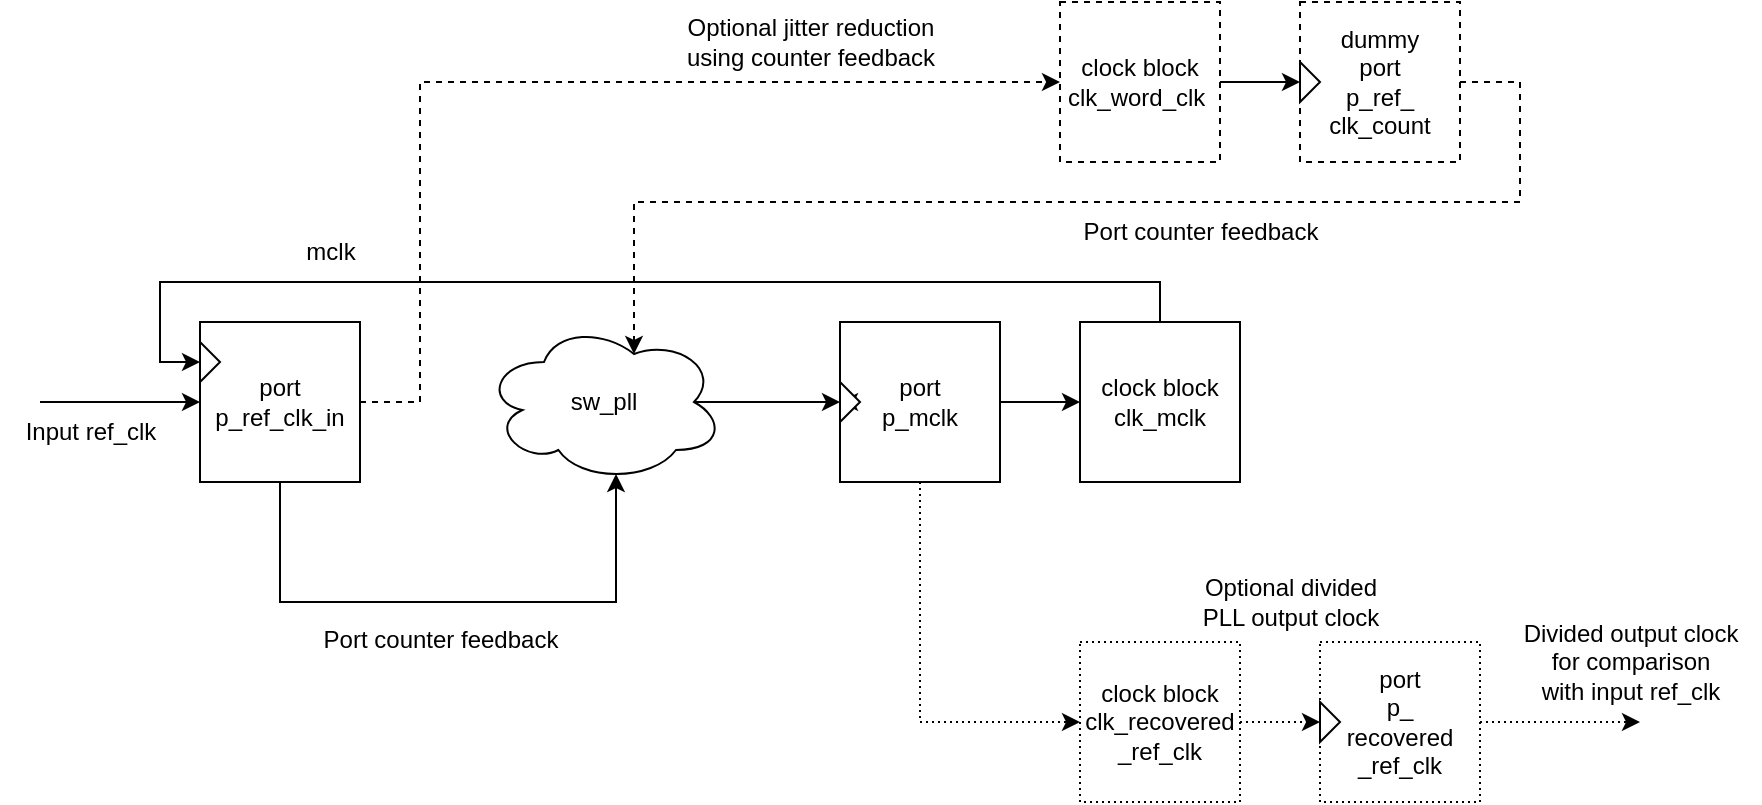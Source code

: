 <mxfile version="21.2.8" type="device">
  <diagram name="Page-1" id="FiviYORW3NVL--3KVq5y">
    <mxGraphModel dx="1100" dy="755" grid="1" gridSize="10" guides="1" tooltips="1" connect="1" arrows="1" fold="1" page="1" pageScale="1" pageWidth="1169" pageHeight="827" math="0" shadow="0">
      <root>
        <mxCell id="0" />
        <mxCell id="1" parent="0" />
        <mxCell id="TdggNJv06atgpXGBWtPQ-5" style="edgeStyle=orthogonalEdgeStyle;rounded=0;orthogonalLoop=1;jettySize=auto;html=1;exitX=1;exitY=0.5;exitDx=0;exitDy=0;entryX=0;entryY=0.5;entryDx=0;entryDy=0;" parent="1" source="TdggNJv06atgpXGBWtPQ-1" target="TdggNJv06atgpXGBWtPQ-4" edge="1">
          <mxGeometry relative="1" as="geometry" />
        </mxCell>
        <mxCell id="TdggNJv06atgpXGBWtPQ-28" style="edgeStyle=orthogonalEdgeStyle;rounded=0;orthogonalLoop=1;jettySize=auto;html=1;exitX=0.5;exitY=1;exitDx=0;exitDy=0;entryX=0;entryY=0.5;entryDx=0;entryDy=0;dashed=1;dashPattern=1 2;" parent="1" source="TdggNJv06atgpXGBWtPQ-1" target="TdggNJv06atgpXGBWtPQ-12" edge="1">
          <mxGeometry relative="1" as="geometry">
            <mxPoint x="480" y="520" as="sourcePoint" />
          </mxGeometry>
        </mxCell>
        <mxCell id="TdggNJv06atgpXGBWtPQ-1" value="port&lt;br&gt;p_mclk" style="whiteSpace=wrap;html=1;aspect=fixed;" parent="1" vertex="1">
          <mxGeometry x="440" y="240" width="80" height="80" as="geometry" />
        </mxCell>
        <mxCell id="TdggNJv06atgpXGBWtPQ-3" value="" style="edgeStyle=orthogonalEdgeStyle;rounded=0;orthogonalLoop=1;jettySize=auto;html=1;exitX=0.875;exitY=0.5;exitDx=0;exitDy=0;entryX=0;entryY=0.5;entryDx=0;entryDy=0;exitPerimeter=0;" parent="1" source="TdggNJv06atgpXGBWtPQ-46" target="TdggNJv06atgpXGBWtPQ-1" edge="1">
          <mxGeometry relative="1" as="geometry">
            <mxPoint x="350" y="280" as="sourcePoint" />
            <mxPoint as="offset" />
          </mxGeometry>
        </mxCell>
        <mxCell id="TdggNJv06atgpXGBWtPQ-42" style="edgeStyle=orthogonalEdgeStyle;rounded=0;orthogonalLoop=1;jettySize=auto;html=1;exitX=0.5;exitY=0;exitDx=0;exitDy=0;entryX=0;entryY=0.25;entryDx=0;entryDy=0;" parent="1" source="TdggNJv06atgpXGBWtPQ-4" target="TdggNJv06atgpXGBWtPQ-16" edge="1">
          <mxGeometry relative="1" as="geometry" />
        </mxCell>
        <mxCell id="TdggNJv06atgpXGBWtPQ-4" value="clock block&lt;br&gt;clk_mclk" style="whiteSpace=wrap;html=1;aspect=fixed;" parent="1" vertex="1">
          <mxGeometry x="560" y="240" width="80" height="80" as="geometry" />
        </mxCell>
        <mxCell id="TdggNJv06atgpXGBWtPQ-22" style="edgeStyle=orthogonalEdgeStyle;rounded=0;orthogonalLoop=1;jettySize=auto;html=1;exitX=0.5;exitY=1;exitDx=0;exitDy=0;entryX=0.55;entryY=0.95;entryDx=0;entryDy=0;entryPerimeter=0;" parent="1" source="TdggNJv06atgpXGBWtPQ-16" target="TdggNJv06atgpXGBWtPQ-18" edge="1">
          <mxGeometry relative="1" as="geometry">
            <Array as="points">
              <mxPoint x="160" y="380" />
              <mxPoint x="328" y="380" />
            </Array>
          </mxGeometry>
        </mxCell>
        <mxCell id="TdggNJv06atgpXGBWtPQ-32" style="edgeStyle=orthogonalEdgeStyle;rounded=0;orthogonalLoop=1;jettySize=auto;html=1;exitX=1;exitY=0.5;exitDx=0;exitDy=0;entryX=0.625;entryY=0.2;entryDx=0;entryDy=0;entryPerimeter=0;dashed=1;" parent="1" source="TdggNJv06atgpXGBWtPQ-6" target="TdggNJv06atgpXGBWtPQ-18" edge="1">
          <mxGeometry relative="1" as="geometry">
            <mxPoint x="330" y="130" as="targetPoint" />
            <Array as="points">
              <mxPoint x="780" y="120" />
              <mxPoint x="780" y="180" />
              <mxPoint x="337" y="180" />
            </Array>
          </mxGeometry>
        </mxCell>
        <mxCell id="TdggNJv06atgpXGBWtPQ-6" value="dummy&lt;br&gt;port&lt;br&gt;p_ref_&lt;br&gt;clk_count" style="whiteSpace=wrap;html=1;aspect=fixed;dashed=1;" parent="1" vertex="1">
          <mxGeometry x="670" y="80" width="80" height="80" as="geometry" />
        </mxCell>
        <mxCell id="TdggNJv06atgpXGBWtPQ-7" value="" style="endArrow=classic;html=1;rounded=0;entryX=0;entryY=0.5;entryDx=0;entryDy=0;" parent="1" target="TdggNJv06atgpXGBWtPQ-16" edge="1">
          <mxGeometry width="50" height="50" relative="1" as="geometry">
            <mxPoint x="40" y="280" as="sourcePoint" />
            <mxPoint x="150" y="280" as="targetPoint" />
          </mxGeometry>
        </mxCell>
        <mxCell id="TdggNJv06atgpXGBWtPQ-31" style="edgeStyle=orthogonalEdgeStyle;rounded=0;orthogonalLoop=1;jettySize=auto;html=1;exitX=1;exitY=0.5;exitDx=0;exitDy=0;entryX=0;entryY=0.5;entryDx=0;entryDy=0;" parent="1" source="TdggNJv06atgpXGBWtPQ-10" target="TdggNJv06atgpXGBWtPQ-6" edge="1">
          <mxGeometry relative="1" as="geometry" />
        </mxCell>
        <mxCell id="TdggNJv06atgpXGBWtPQ-10" value="clock block&lt;br&gt;clk_word_clk&amp;nbsp;" style="whiteSpace=wrap;html=1;aspect=fixed;dashed=1;" parent="1" vertex="1">
          <mxGeometry x="550" y="80" width="80" height="80" as="geometry" />
        </mxCell>
        <mxCell id="TdggNJv06atgpXGBWtPQ-29" style="edgeStyle=orthogonalEdgeStyle;rounded=0;orthogonalLoop=1;jettySize=auto;html=1;exitX=1;exitY=0.5;exitDx=0;exitDy=0;entryX=0;entryY=0.5;entryDx=0;entryDy=0;dashed=1;dashPattern=1 2;" parent="1" source="TdggNJv06atgpXGBWtPQ-12" target="TdggNJv06atgpXGBWtPQ-13" edge="1">
          <mxGeometry relative="1" as="geometry" />
        </mxCell>
        <mxCell id="TdggNJv06atgpXGBWtPQ-12" value="clock block&lt;br&gt;clk_recovered&lt;br&gt;_ref_clk" style="whiteSpace=wrap;html=1;aspect=fixed;dashed=1;dashPattern=1 2;" parent="1" vertex="1">
          <mxGeometry x="560" y="400" width="80" height="80" as="geometry" />
        </mxCell>
        <mxCell id="TdggNJv06atgpXGBWtPQ-14" style="edgeStyle=orthogonalEdgeStyle;rounded=0;orthogonalLoop=1;jettySize=auto;html=1;exitX=1;exitY=0.5;exitDx=0;exitDy=0;dashed=1;dashPattern=1 2;" parent="1" source="TdggNJv06atgpXGBWtPQ-13" edge="1">
          <mxGeometry relative="1" as="geometry">
            <mxPoint x="840" y="440" as="targetPoint" />
          </mxGeometry>
        </mxCell>
        <mxCell id="TdggNJv06atgpXGBWtPQ-13" value="port&lt;br&gt;p_&lt;br&gt;recovered&lt;br&gt;_ref_clk" style="whiteSpace=wrap;html=1;aspect=fixed;dashed=1;dashPattern=1 2;" parent="1" vertex="1">
          <mxGeometry x="680" y="400" width="80" height="80" as="geometry" />
        </mxCell>
        <mxCell id="TdggNJv06atgpXGBWtPQ-15" value="Divided output clock&lt;br&gt;for comparison&lt;br&gt;with input ref_clk" style="text;html=1;align=center;verticalAlign=middle;resizable=0;points=[];autosize=1;strokeColor=none;fillColor=none;" parent="1" vertex="1">
          <mxGeometry x="770" y="380" width="130" height="60" as="geometry" />
        </mxCell>
        <mxCell id="TdggNJv06atgpXGBWtPQ-26" style="edgeStyle=orthogonalEdgeStyle;rounded=0;orthogonalLoop=1;jettySize=auto;html=1;exitX=1;exitY=0.5;exitDx=0;exitDy=0;entryX=0;entryY=0.5;entryDx=0;entryDy=0;dashed=1;" parent="1" source="TdggNJv06atgpXGBWtPQ-16" target="TdggNJv06atgpXGBWtPQ-10" edge="1">
          <mxGeometry relative="1" as="geometry">
            <mxPoint x="440" y="40" as="targetPoint" />
            <Array as="points">
              <mxPoint x="230" y="280" />
              <mxPoint x="230" y="120" />
            </Array>
          </mxGeometry>
        </mxCell>
        <mxCell id="TdggNJv06atgpXGBWtPQ-16" value="port&lt;br&gt;p_ref_clk_in" style="whiteSpace=wrap;html=1;aspect=fixed;" parent="1" vertex="1">
          <mxGeometry x="120" y="240" width="80" height="80" as="geometry" />
        </mxCell>
        <mxCell id="TdggNJv06atgpXGBWtPQ-18" value="sw_pll" style="ellipse;shape=cloud;whiteSpace=wrap;html=1;" parent="1" vertex="1">
          <mxGeometry x="262" y="240" width="120" height="80" as="geometry" />
        </mxCell>
        <mxCell id="TdggNJv06atgpXGBWtPQ-23" value="Port counter feedback" style="text;html=1;align=center;verticalAlign=middle;resizable=0;points=[];autosize=1;strokeColor=none;fillColor=none;" parent="1" vertex="1">
          <mxGeometry x="170" y="384" width="140" height="30" as="geometry" />
        </mxCell>
        <mxCell id="TdggNJv06atgpXGBWtPQ-25" value="mclk" style="text;html=1;align=center;verticalAlign=middle;resizable=0;points=[];autosize=1;strokeColor=none;fillColor=none;" parent="1" vertex="1">
          <mxGeometry x="160" y="190" width="50" height="30" as="geometry" />
        </mxCell>
        <mxCell id="TdggNJv06atgpXGBWtPQ-30" value="Input ref_clk" style="text;html=1;align=center;verticalAlign=middle;resizable=0;points=[];autosize=1;strokeColor=none;fillColor=none;" parent="1" vertex="1">
          <mxGeometry x="20" y="280" width="90" height="30" as="geometry" />
        </mxCell>
        <mxCell id="TdggNJv06atgpXGBWtPQ-33" value="Optional jitter reduction&lt;br&gt;using counter feedback" style="text;html=1;align=center;verticalAlign=middle;resizable=0;points=[];autosize=1;strokeColor=none;fillColor=none;" parent="1" vertex="1">
          <mxGeometry x="350" y="80" width="150" height="40" as="geometry" />
        </mxCell>
        <mxCell id="TdggNJv06atgpXGBWtPQ-34" value="Optional divided&lt;br&gt;PLL output clock" style="text;html=1;align=center;verticalAlign=middle;resizable=0;points=[];autosize=1;strokeColor=none;fillColor=none;" parent="1" vertex="1">
          <mxGeometry x="610" y="360" width="110" height="40" as="geometry" />
        </mxCell>
        <mxCell id="TdggNJv06atgpXGBWtPQ-35" value="" style="triangle;whiteSpace=wrap;html=1;" parent="1" vertex="1">
          <mxGeometry x="670" y="110" width="10" height="20" as="geometry" />
        </mxCell>
        <mxCell id="TdggNJv06atgpXGBWtPQ-36" value="" style="triangle;whiteSpace=wrap;html=1;" parent="1" vertex="1">
          <mxGeometry x="120" y="250" width="10" height="20" as="geometry" />
        </mxCell>
        <mxCell id="TdggNJv06atgpXGBWtPQ-44" value="" style="triangle;whiteSpace=wrap;html=1;" parent="1" vertex="1">
          <mxGeometry x="680" y="430" width="10" height="20" as="geometry" />
        </mxCell>
        <mxCell id="TdggNJv06atgpXGBWtPQ-47" value="" style="edgeStyle=orthogonalEdgeStyle;rounded=0;orthogonalLoop=1;jettySize=auto;html=1;exitX=0.875;exitY=0.5;exitDx=0;exitDy=0;entryX=0;entryY=0.5;entryDx=0;entryDy=0;exitPerimeter=0;" parent="1" source="TdggNJv06atgpXGBWtPQ-18" target="TdggNJv06atgpXGBWtPQ-46" edge="1">
          <mxGeometry relative="1" as="geometry">
            <mxPoint x="367" y="280" as="sourcePoint" />
            <mxPoint x="440" y="280" as="targetPoint" />
            <mxPoint as="offset" />
          </mxGeometry>
        </mxCell>
        <mxCell id="TdggNJv06atgpXGBWtPQ-46" value="" style="triangle;whiteSpace=wrap;html=1;" parent="1" vertex="1">
          <mxGeometry x="440" y="270" width="10" height="20" as="geometry" />
        </mxCell>
        <mxCell id="TdggNJv06atgpXGBWtPQ-48" value="Port counter feedback" style="text;html=1;align=center;verticalAlign=middle;resizable=0;points=[];autosize=1;strokeColor=none;fillColor=none;" parent="1" vertex="1">
          <mxGeometry x="550" y="180" width="140" height="30" as="geometry" />
        </mxCell>
      </root>
    </mxGraphModel>
  </diagram>
</mxfile>
